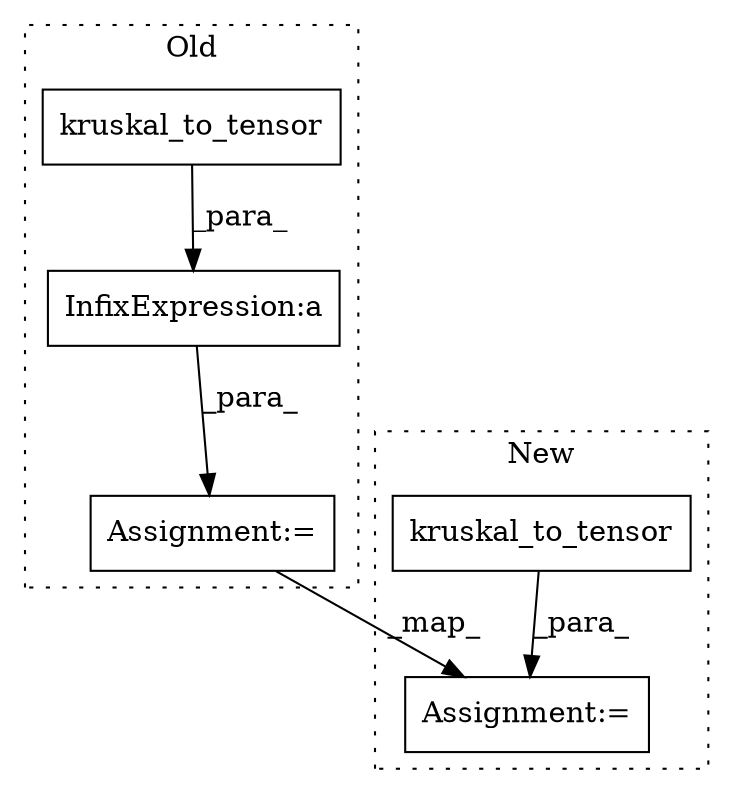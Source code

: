 digraph G {
subgraph cluster0 {
1 [label="kruskal_to_tensor" a="32" s="5209,5234" l="18,1" shape="box"];
3 [label="InfixExpression:a" a="27" s="5235" l="3" shape="box"];
4 [label="Assignment:=" a="7" s="5188" l="1" shape="box"];
label = "Old";
style="dotted";
}
subgraph cluster1 {
2 [label="kruskal_to_tensor" a="32" s="5238,5272" l="18,1" shape="box"];
5 [label="Assignment:=" a="7" s="5218" l="1" shape="box"];
label = "New";
style="dotted";
}
1 -> 3 [label="_para_"];
2 -> 5 [label="_para_"];
3 -> 4 [label="_para_"];
4 -> 5 [label="_map_"];
}